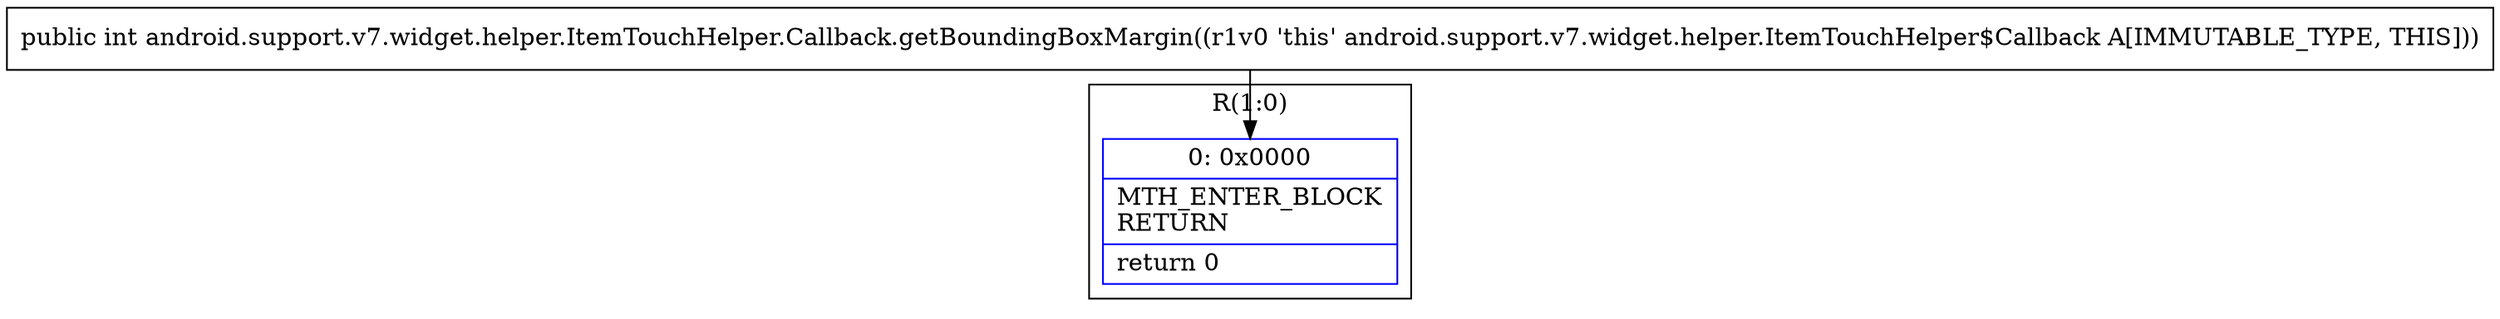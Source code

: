 digraph "CFG forandroid.support.v7.widget.helper.ItemTouchHelper.Callback.getBoundingBoxMargin()I" {
subgraph cluster_Region_846559160 {
label = "R(1:0)";
node [shape=record,color=blue];
Node_0 [shape=record,label="{0\:\ 0x0000|MTH_ENTER_BLOCK\lRETURN\l|return 0\l}"];
}
MethodNode[shape=record,label="{public int android.support.v7.widget.helper.ItemTouchHelper.Callback.getBoundingBoxMargin((r1v0 'this' android.support.v7.widget.helper.ItemTouchHelper$Callback A[IMMUTABLE_TYPE, THIS])) }"];
MethodNode -> Node_0;
}

